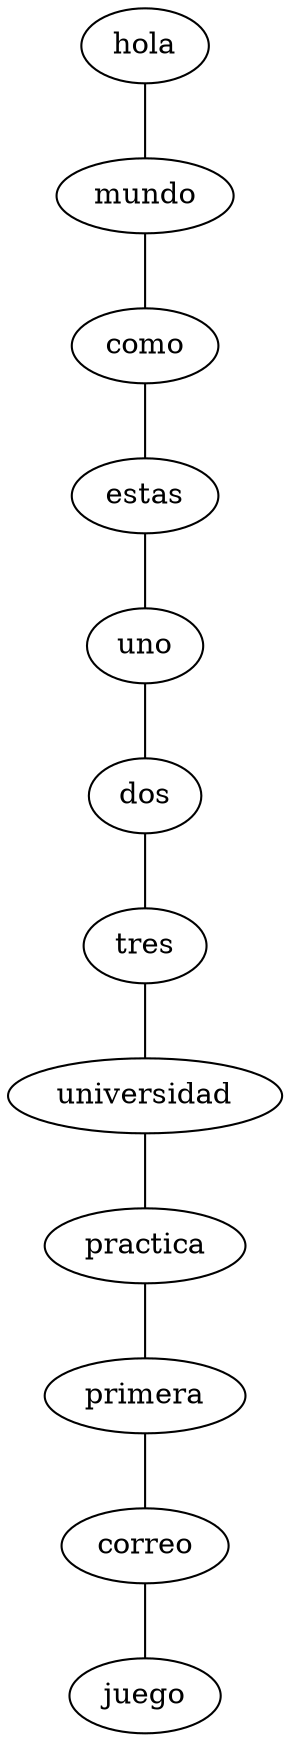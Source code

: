 graph G{
hola
mundo
como
estas
uno
dos
tres
universidad
practica
primera
correo
juego
"hola"--"mundo"
"mundo"--"como"
"como"--"estas"
"estas"--"uno"
"uno"--"dos"
"dos"--"tres"
"tres"--"universidad"
"universidad"--"practica"
"practica"--"primera"
"primera"--"correo"
"correo"--"juego"
}